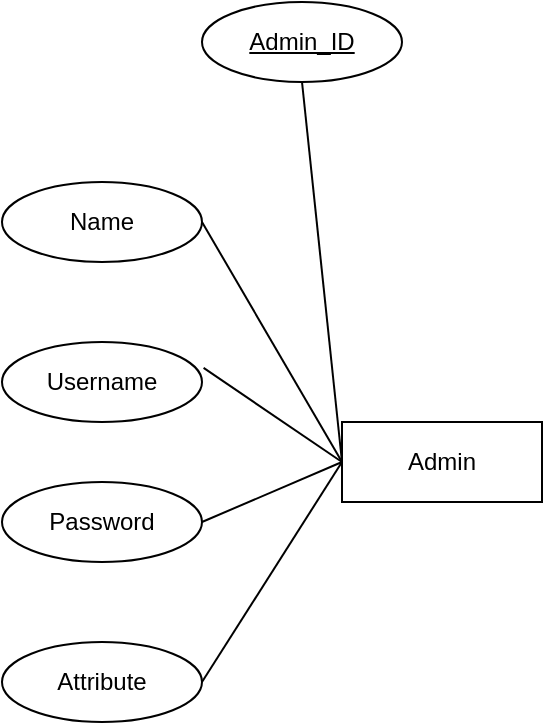 <mxfile version="25.0.3">
  <diagram id="R2lEEEUBdFMjLlhIrx00" name="Page-1">
    <mxGraphModel dx="457" dy="504" grid="1" gridSize="10" guides="1" tooltips="1" connect="1" arrows="1" fold="1" page="1" pageScale="1" pageWidth="850" pageHeight="1100" math="0" shadow="0" extFonts="Permanent Marker^https://fonts.googleapis.com/css?family=Permanent+Marker">
      <root>
        <mxCell id="0" />
        <mxCell id="1" parent="0" />
        <mxCell id="z6XiyYEabgzmMQplWdDw-1" value="&lt;br&gt;&lt;div&gt;Admin&lt;br&gt;&lt;br&gt;&lt;/div&gt;" style="whiteSpace=wrap;html=1;align=center;" vertex="1" parent="1">
          <mxGeometry x="220" y="280" width="100" height="40" as="geometry" />
        </mxCell>
        <mxCell id="z6XiyYEabgzmMQplWdDw-2" value="Name" style="ellipse;whiteSpace=wrap;html=1;align=center;" vertex="1" parent="1">
          <mxGeometry x="50" y="160" width="100" height="40" as="geometry" />
        </mxCell>
        <mxCell id="z6XiyYEabgzmMQplWdDw-3" value="Username" style="ellipse;whiteSpace=wrap;html=1;align=center;" vertex="1" parent="1">
          <mxGeometry x="50" y="240" width="100" height="40" as="geometry" />
        </mxCell>
        <mxCell id="z6XiyYEabgzmMQplWdDw-4" value="Password" style="ellipse;whiteSpace=wrap;html=1;align=center;" vertex="1" parent="1">
          <mxGeometry x="50" y="310" width="100" height="40" as="geometry" />
        </mxCell>
        <mxCell id="z6XiyYEabgzmMQplWdDw-5" value="Attribute" style="ellipse;whiteSpace=wrap;html=1;align=center;" vertex="1" parent="1">
          <mxGeometry x="50" y="390" width="100" height="40" as="geometry" />
        </mxCell>
        <mxCell id="z6XiyYEabgzmMQplWdDw-6" value="" style="endArrow=none;html=1;rounded=0;entryX=0;entryY=0.5;entryDx=0;entryDy=0;exitX=1;exitY=0.5;exitDx=0;exitDy=0;" edge="1" parent="1" source="z6XiyYEabgzmMQplWdDw-2" target="z6XiyYEabgzmMQplWdDw-1">
          <mxGeometry relative="1" as="geometry">
            <mxPoint x="90" y="290" as="sourcePoint" />
            <mxPoint x="250" y="290" as="targetPoint" />
          </mxGeometry>
        </mxCell>
        <mxCell id="z6XiyYEabgzmMQplWdDw-7" value="" style="endArrow=none;html=1;rounded=0;exitX=1.008;exitY=0.324;exitDx=0;exitDy=0;exitPerimeter=0;entryX=0;entryY=0.5;entryDx=0;entryDy=0;" edge="1" parent="1" source="z6XiyYEabgzmMQplWdDw-3" target="z6XiyYEabgzmMQplWdDw-1">
          <mxGeometry relative="1" as="geometry">
            <mxPoint x="160" y="190" as="sourcePoint" />
            <mxPoint x="210" y="290" as="targetPoint" />
          </mxGeometry>
        </mxCell>
        <mxCell id="z6XiyYEabgzmMQplWdDw-8" value="" style="endArrow=none;html=1;rounded=0;entryX=0;entryY=0.5;entryDx=0;entryDy=0;exitX=1;exitY=0.5;exitDx=0;exitDy=0;" edge="1" parent="1" source="z6XiyYEabgzmMQplWdDw-4" target="z6XiyYEabgzmMQplWdDw-1">
          <mxGeometry relative="1" as="geometry">
            <mxPoint x="170" y="200" as="sourcePoint" />
            <mxPoint x="240" y="320" as="targetPoint" />
          </mxGeometry>
        </mxCell>
        <mxCell id="z6XiyYEabgzmMQplWdDw-9" value="" style="endArrow=none;html=1;rounded=0;entryX=0;entryY=0.5;entryDx=0;entryDy=0;exitX=1;exitY=0.5;exitDx=0;exitDy=0;" edge="1" parent="1" source="z6XiyYEabgzmMQplWdDw-5" target="z6XiyYEabgzmMQplWdDw-1">
          <mxGeometry relative="1" as="geometry">
            <mxPoint x="160" y="340" as="sourcePoint" />
            <mxPoint x="230" y="310" as="targetPoint" />
          </mxGeometry>
        </mxCell>
        <mxCell id="z6XiyYEabgzmMQplWdDw-10" value="Admin_ID" style="ellipse;whiteSpace=wrap;html=1;align=center;fontStyle=4;" vertex="1" parent="1">
          <mxGeometry x="150" y="70" width="100" height="40" as="geometry" />
        </mxCell>
        <mxCell id="z6XiyYEabgzmMQplWdDw-11" value="" style="endArrow=none;html=1;rounded=0;exitX=0.5;exitY=1;exitDx=0;exitDy=0;entryX=0;entryY=0.5;entryDx=0;entryDy=0;" edge="1" parent="1" source="z6XiyYEabgzmMQplWdDw-10" target="z6XiyYEabgzmMQplWdDw-1">
          <mxGeometry relative="1" as="geometry">
            <mxPoint x="160" y="190" as="sourcePoint" />
            <mxPoint x="190" y="300" as="targetPoint" />
          </mxGeometry>
        </mxCell>
      </root>
    </mxGraphModel>
  </diagram>
</mxfile>

